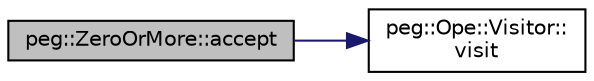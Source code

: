 digraph "peg::ZeroOrMore::accept"
{
 // LATEX_PDF_SIZE
  edge [fontname="Helvetica",fontsize="10",labelfontname="Helvetica",labelfontsize="10"];
  node [fontname="Helvetica",fontsize="10",shape=record];
  rankdir="LR";
  Node1 [label="peg::ZeroOrMore::accept",height=0.2,width=0.4,color="black", fillcolor="grey75", style="filled", fontcolor="black",tooltip=" "];
  Node1 -> Node2 [color="midnightblue",fontsize="10",style="solid",fontname="Helvetica"];
  Node2 [label="peg::Ope::Visitor::\lvisit",height=0.2,width=0.4,color="black", fillcolor="white", style="filled",URL="$structpeg_1_1Ope_1_1Visitor.html#ade8440f9ed92da93693329208ba10381",tooltip=" "];
}
